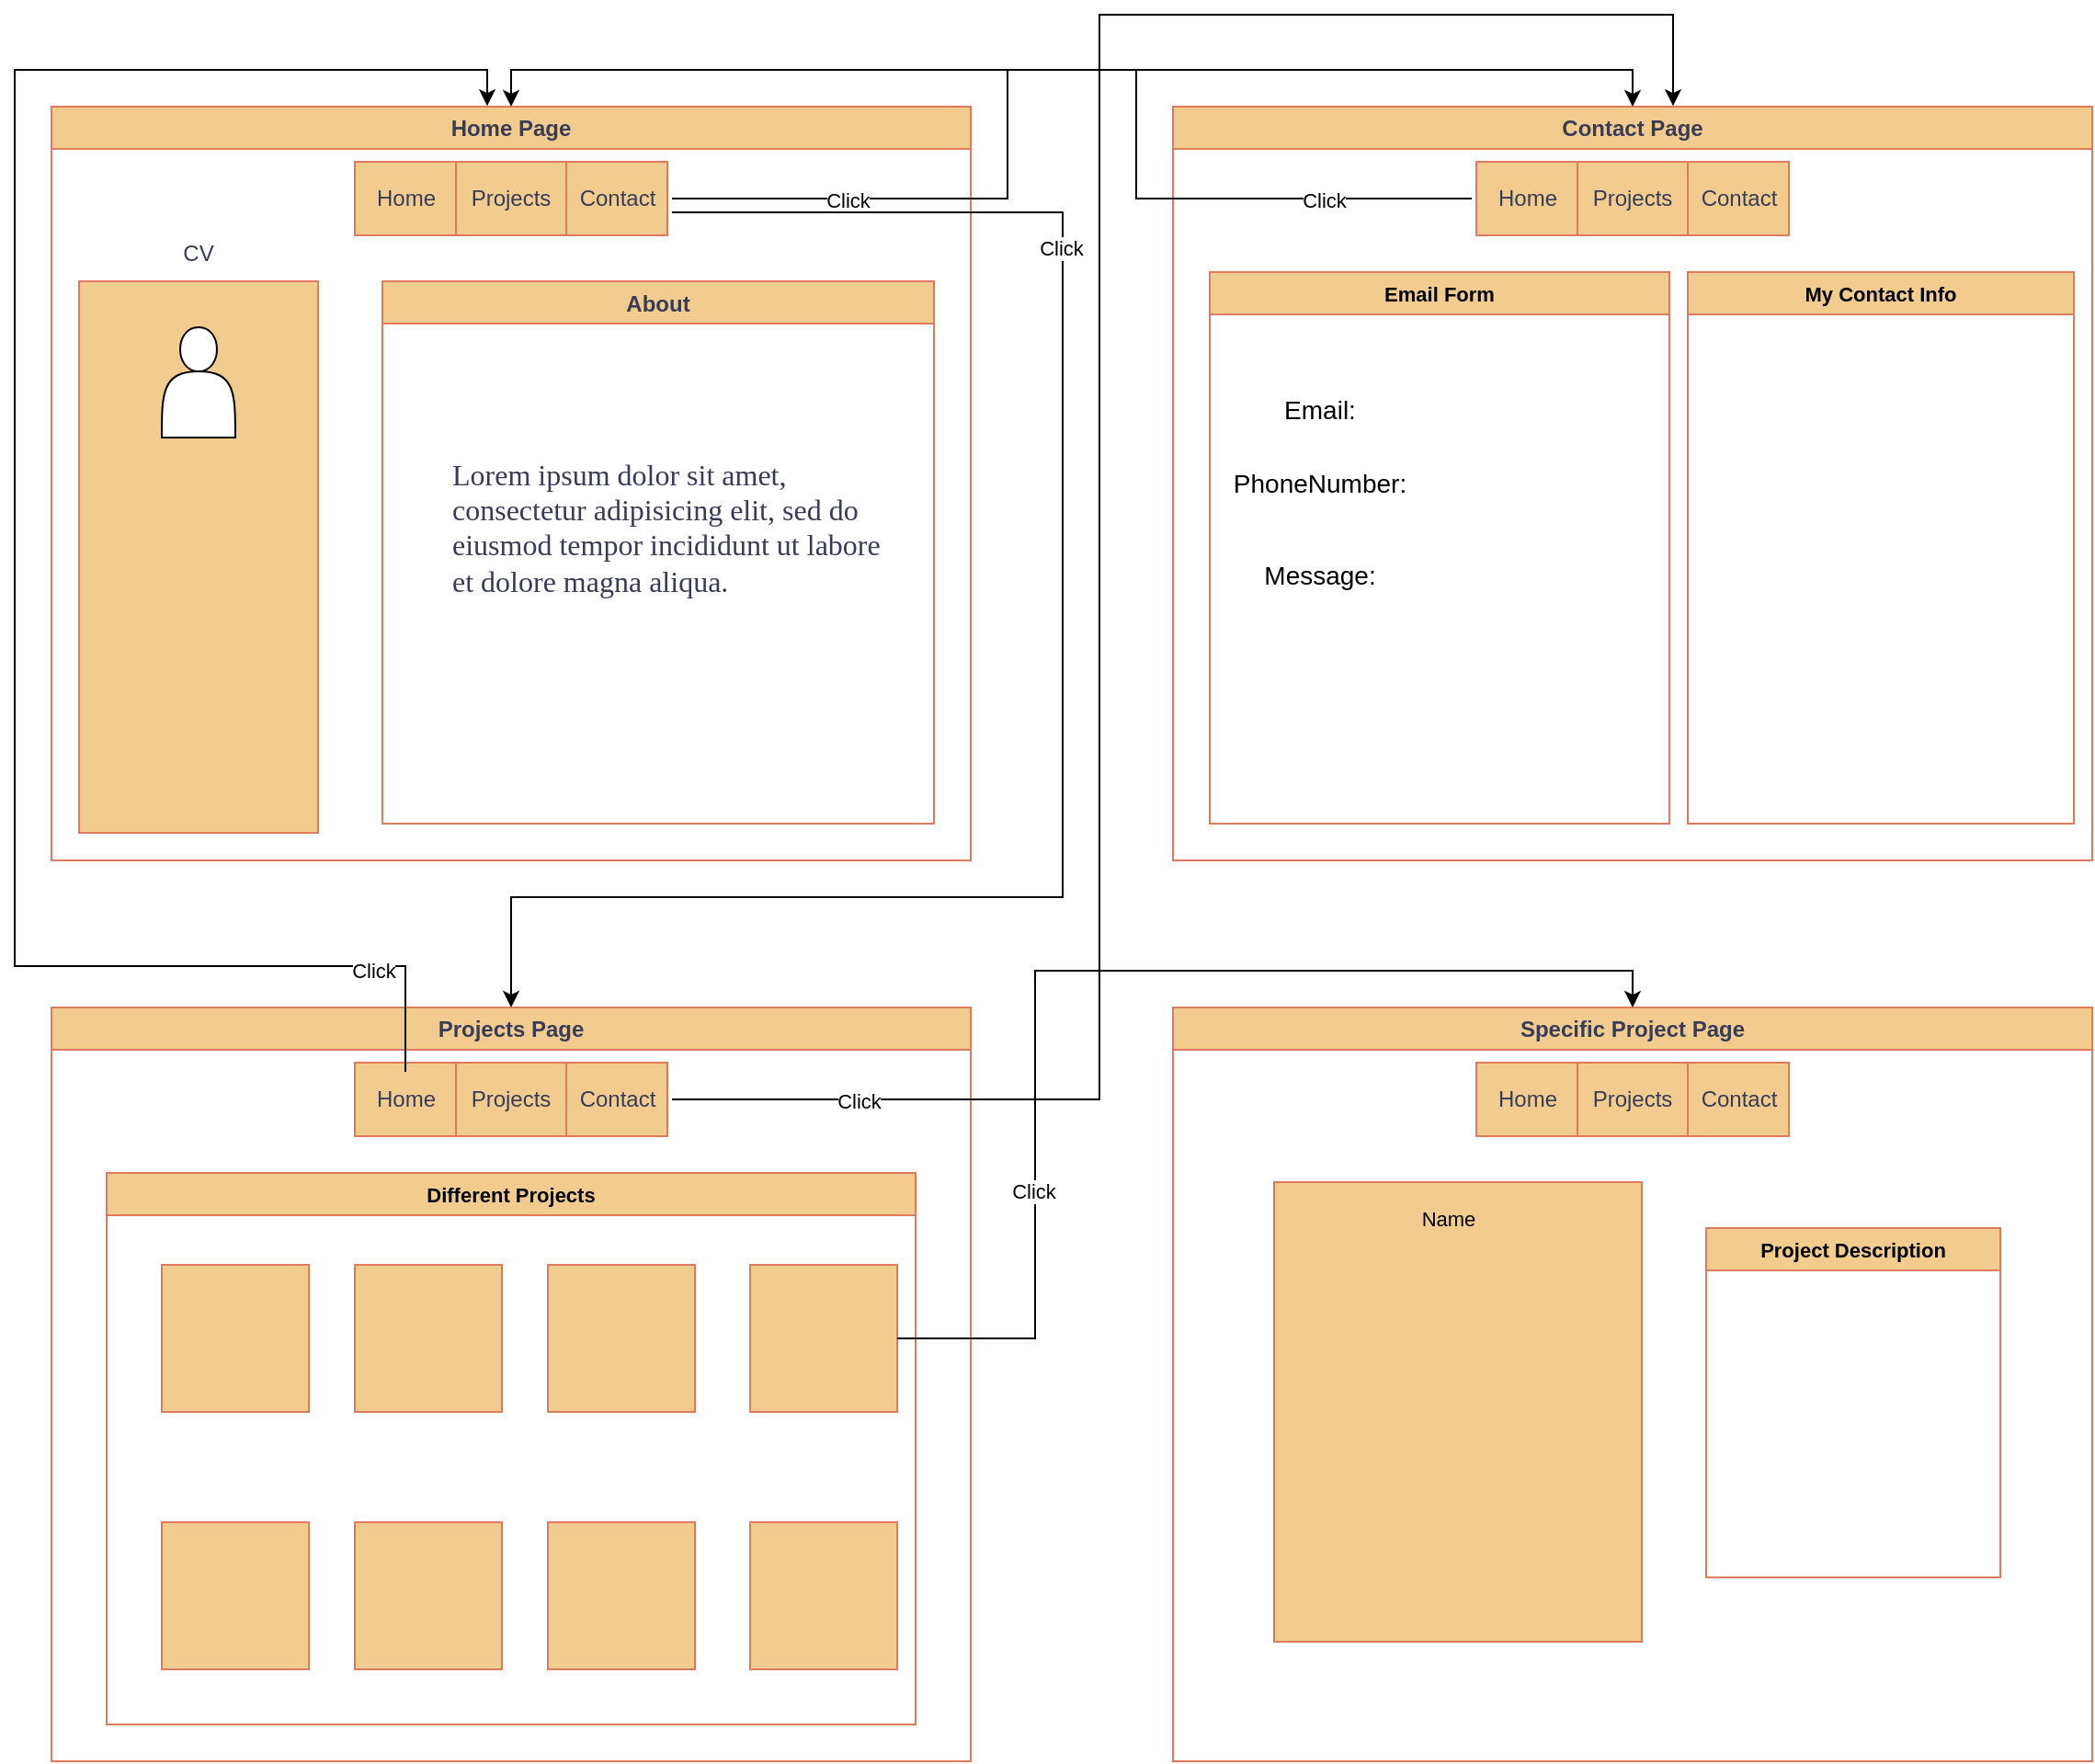 <mxfile version="21.8.0" type="onedrive">
  <diagram name="Sida-1" id="i2X3AONjAu71qA7WWbAD">
    <mxGraphModel grid="1" page="1" gridSize="10" guides="1" tooltips="1" connect="1" arrows="1" fold="1" pageScale="1" pageWidth="2339" pageHeight="3300" math="0" shadow="0">
      <root>
        <mxCell id="0" />
        <mxCell id="1" parent="0" />
        <mxCell id="VJxlPsrF5Fj8K6nHo9k7-1" value="Home Page" style="swimlane;whiteSpace=wrap;html=1;fillColor=#F2CC8F;strokeColor=#E07A5F;swimlaneFillColor=default;labelBorderColor=none;labelBackgroundColor=none;fontColor=#393C56;" vertex="1" parent="1">
          <mxGeometry x="240" y="200" width="500" height="410" as="geometry" />
        </mxCell>
        <mxCell id="VJxlPsrF5Fj8K6nHo9k7-4" value="" style="rounded=0;whiteSpace=wrap;html=1;fillColor=#F2CC8F;strokeColor=#E07A5F;glass=0;labelBackgroundColor=none;fontColor=#393C56;" vertex="1" parent="VJxlPsrF5Fj8K6nHo9k7-1">
          <mxGeometry x="165" y="30" width="170" height="40" as="geometry" />
        </mxCell>
        <mxCell id="VJxlPsrF5Fj8K6nHo9k7-5" value="" style="rounded=0;whiteSpace=wrap;html=1;labelBackgroundColor=none;fillColor=#F2CC8F;strokeColor=#E07A5F;fontColor=#393C56;" vertex="1" parent="VJxlPsrF5Fj8K6nHo9k7-1">
          <mxGeometry x="165" y="30" width="55" height="40" as="geometry" />
        </mxCell>
        <mxCell id="VJxlPsrF5Fj8K6nHo9k7-6" value="" style="rounded=0;whiteSpace=wrap;html=1;labelBackgroundColor=none;fillColor=#F2CC8F;strokeColor=#E07A5F;fontColor=#393C56;" vertex="1" parent="VJxlPsrF5Fj8K6nHo9k7-1">
          <mxGeometry x="220" y="30" width="60" height="40" as="geometry" />
        </mxCell>
        <mxCell id="VJxlPsrF5Fj8K6nHo9k7-7" value="" style="rounded=0;whiteSpace=wrap;html=1;labelBackgroundColor=none;fillColor=#F2CC8F;strokeColor=#E07A5F;fontColor=#393C56;" vertex="1" parent="VJxlPsrF5Fj8K6nHo9k7-1">
          <mxGeometry x="280" y="30" width="55" height="40" as="geometry" />
        </mxCell>
        <mxCell id="VJxlPsrF5Fj8K6nHo9k7-8" value="Home" style="text;html=1;strokeColor=none;fillColor=none;align=center;verticalAlign=middle;whiteSpace=wrap;rounded=0;labelBackgroundColor=none;fontColor=#393C56;" vertex="1" parent="VJxlPsrF5Fj8K6nHo9k7-1">
          <mxGeometry x="162.5" y="35" width="60" height="30" as="geometry" />
        </mxCell>
        <mxCell id="VJxlPsrF5Fj8K6nHo9k7-9" value="Projects" style="text;html=1;strokeColor=none;fillColor=none;align=center;verticalAlign=middle;whiteSpace=wrap;rounded=0;labelBackgroundColor=none;fontColor=#393C56;" vertex="1" parent="VJxlPsrF5Fj8K6nHo9k7-1">
          <mxGeometry x="220" y="35" width="60" height="30" as="geometry" />
        </mxCell>
        <mxCell id="VJxlPsrF5Fj8K6nHo9k7-10" value="Contact" style="text;html=1;strokeColor=none;fillColor=none;align=center;verticalAlign=middle;whiteSpace=wrap;rounded=0;labelBackgroundColor=none;fontColor=#393C56;" vertex="1" parent="VJxlPsrF5Fj8K6nHo9k7-1">
          <mxGeometry x="277.5" y="35" width="60" height="30" as="geometry" />
        </mxCell>
        <mxCell id="VJxlPsrF5Fj8K6nHo9k7-36" value="" style="rounded=0;whiteSpace=wrap;html=1;rotation=90;fillColor=#F2CC8F;strokeColor=#E07A5F;labelBackgroundColor=none;fontColor=#393C56;" vertex="1" parent="VJxlPsrF5Fj8K6nHo9k7-1">
          <mxGeometry x="-70" y="180" width="300" height="130" as="geometry" />
        </mxCell>
        <mxCell id="VJxlPsrF5Fj8K6nHo9k7-37" value="CV" style="text;html=1;strokeColor=none;fillColor=none;align=center;verticalAlign=middle;whiteSpace=wrap;rounded=0;labelBackgroundColor=none;fontColor=#393C56;" vertex="1" parent="VJxlPsrF5Fj8K6nHo9k7-1">
          <mxGeometry x="50" y="65" width="60" height="30" as="geometry" />
        </mxCell>
        <mxCell id="VJxlPsrF5Fj8K6nHo9k7-38" value="" style="shape=actor;whiteSpace=wrap;html=1;labelBackgroundColor=none;" vertex="1" parent="VJxlPsrF5Fj8K6nHo9k7-1">
          <mxGeometry x="60" y="120" width="40" height="60" as="geometry" />
        </mxCell>
        <mxCell id="VJxlPsrF5Fj8K6nHo9k7-39" value="About" style="swimlane;fillColor=#F2CC8F;strokeColor=#E07A5F;labelBackgroundColor=none;fontColor=#393C56;" vertex="1" parent="VJxlPsrF5Fj8K6nHo9k7-1">
          <mxGeometry x="180" y="95" width="300" height="295" as="geometry" />
        </mxCell>
        <mxCell id="VJxlPsrF5Fj8K6nHo9k7-40" value="&lt;h1&gt;&lt;font face=&quot;Times New Roman&quot; style=&quot;font-size: 14px;&quot;&gt;&lt;br&gt;&lt;/font&gt;&lt;/h1&gt;&lt;p&gt;&lt;font face=&quot;Times New Roman&quot; size=&quot;3&quot;&gt;Lorem ipsum dolor sit amet, consectetur adipisicing elit, sed do eiusmod tempor incididunt ut labore et dolore magna aliqua.&lt;/font&gt;&lt;/p&gt;" style="text;html=1;strokeColor=none;fillColor=none;spacing=5;spacingTop=-20;whiteSpace=wrap;overflow=hidden;rounded=0;labelBackgroundColor=none;fontColor=#393C56;" vertex="1" parent="VJxlPsrF5Fj8K6nHo9k7-39">
          <mxGeometry x="32.5" y="45" width="247.5" height="225" as="geometry" />
        </mxCell>
        <mxCell id="VJxlPsrF5Fj8K6nHo9k7-11" value="Contact Page" style="swimlane;whiteSpace=wrap;html=1;fillColor=#F2CC8F;strokeColor=#E07A5F;swimlaneFillColor=default;labelBorderColor=none;startSize=23;labelBackgroundColor=none;fontColor=#393C56;" vertex="1" parent="1">
          <mxGeometry x="850" y="200" width="500" height="410" as="geometry" />
        </mxCell>
        <mxCell id="VJxlPsrF5Fj8K6nHo9k7-12" value="" style="rounded=0;whiteSpace=wrap;html=1;fillColor=#F2CC8F;strokeColor=#E07A5F;glass=0;labelBackgroundColor=none;fontColor=#393C56;" vertex="1" parent="VJxlPsrF5Fj8K6nHo9k7-11">
          <mxGeometry x="165" y="30" width="170" height="40" as="geometry" />
        </mxCell>
        <mxCell id="VJxlPsrF5Fj8K6nHo9k7-13" value="" style="rounded=0;whiteSpace=wrap;html=1;labelBackgroundColor=none;fillColor=#F2CC8F;strokeColor=#E07A5F;fontColor=#393C56;" vertex="1" parent="VJxlPsrF5Fj8K6nHo9k7-11">
          <mxGeometry x="165" y="30" width="55" height="40" as="geometry" />
        </mxCell>
        <mxCell id="VJxlPsrF5Fj8K6nHo9k7-14" value="" style="rounded=0;whiteSpace=wrap;html=1;labelBackgroundColor=none;fillColor=#F2CC8F;strokeColor=#E07A5F;fontColor=#393C56;" vertex="1" parent="VJxlPsrF5Fj8K6nHo9k7-11">
          <mxGeometry x="220" y="30" width="60" height="40" as="geometry" />
        </mxCell>
        <mxCell id="VJxlPsrF5Fj8K6nHo9k7-15" value="" style="rounded=0;whiteSpace=wrap;html=1;labelBackgroundColor=none;fillColor=#F2CC8F;strokeColor=#E07A5F;fontColor=#393C56;" vertex="1" parent="VJxlPsrF5Fj8K6nHo9k7-11">
          <mxGeometry x="280" y="30" width="55" height="40" as="geometry" />
        </mxCell>
        <mxCell id="VJxlPsrF5Fj8K6nHo9k7-16" value="Home" style="text;html=1;strokeColor=none;fillColor=none;align=center;verticalAlign=middle;whiteSpace=wrap;rounded=0;labelBackgroundColor=none;fontColor=#393C56;" vertex="1" parent="VJxlPsrF5Fj8K6nHo9k7-11">
          <mxGeometry x="162.5" y="35" width="60" height="30" as="geometry" />
        </mxCell>
        <mxCell id="VJxlPsrF5Fj8K6nHo9k7-17" value="Projects" style="text;html=1;strokeColor=none;fillColor=none;align=center;verticalAlign=middle;whiteSpace=wrap;rounded=0;labelBackgroundColor=none;fontColor=#393C56;" vertex="1" parent="VJxlPsrF5Fj8K6nHo9k7-11">
          <mxGeometry x="220" y="35" width="60" height="30" as="geometry" />
        </mxCell>
        <mxCell id="VJxlPsrF5Fj8K6nHo9k7-18" value="Contact" style="text;html=1;strokeColor=none;fillColor=none;align=center;verticalAlign=middle;whiteSpace=wrap;rounded=0;labelBackgroundColor=none;fontColor=#393C56;" vertex="1" parent="VJxlPsrF5Fj8K6nHo9k7-11">
          <mxGeometry x="277.5" y="35" width="60" height="30" as="geometry" />
        </mxCell>
        <mxCell id="VJxlPsrF5Fj8K6nHo9k7-46" value="Email Form" style="swimlane;whiteSpace=wrap;html=1;strokeColor=#E07A5F;fontFamily=Helvetica;fontSize=11;fontColor=default;fillColor=#F2CC8F;" vertex="1" parent="VJxlPsrF5Fj8K6nHo9k7-11">
          <mxGeometry x="20" y="90" width="250" height="300" as="geometry" />
        </mxCell>
        <mxCell id="VJxlPsrF5Fj8K6nHo9k7-47" value="&lt;font style=&quot;font-size: 14px;&quot;&gt;Email:&lt;/font&gt;" style="text;html=1;strokeColor=none;fillColor=none;align=center;verticalAlign=middle;whiteSpace=wrap;rounded=0;fontSize=11;fontFamily=Helvetica;fontColor=default;" vertex="1" parent="VJxlPsrF5Fj8K6nHo9k7-46">
          <mxGeometry x="30" y="60" width="60" height="30" as="geometry" />
        </mxCell>
        <mxCell id="VJxlPsrF5Fj8K6nHo9k7-48" value="&lt;font style=&quot;font-size: 14px;&quot;&gt;PhoneNumber:&lt;/font&gt;" style="text;html=1;strokeColor=none;fillColor=none;align=center;verticalAlign=middle;whiteSpace=wrap;rounded=0;fontSize=11;fontFamily=Helvetica;fontColor=default;" vertex="1" parent="VJxlPsrF5Fj8K6nHo9k7-46">
          <mxGeometry x="30" y="100" width="60" height="30" as="geometry" />
        </mxCell>
        <mxCell id="VJxlPsrF5Fj8K6nHo9k7-49" value="&lt;font style=&quot;font-size: 14px;&quot;&gt;Message:&lt;/font&gt;" style="text;html=1;strokeColor=none;fillColor=none;align=center;verticalAlign=middle;whiteSpace=wrap;rounded=0;fontSize=11;fontFamily=Helvetica;fontColor=default;" vertex="1" parent="VJxlPsrF5Fj8K6nHo9k7-46">
          <mxGeometry x="30" y="150" width="60" height="30" as="geometry" />
        </mxCell>
        <mxCell id="VJxlPsrF5Fj8K6nHo9k7-50" value="My Contact Info" style="swimlane;whiteSpace=wrap;html=1;strokeColor=#E07A5F;fontFamily=Helvetica;fontSize=11;fontColor=default;fillColor=#F2CC8F;" vertex="1" parent="VJxlPsrF5Fj8K6nHo9k7-11">
          <mxGeometry x="280" y="90" width="210" height="300" as="geometry" />
        </mxCell>
        <mxCell id="VJxlPsrF5Fj8K6nHo9k7-19" value="Specific Project Page" style="swimlane;whiteSpace=wrap;html=1;fillColor=#F2CC8F;strokeColor=#E07A5F;swimlaneFillColor=default;labelBorderColor=none;labelBackgroundColor=none;fontColor=#393C56;" vertex="1" parent="1">
          <mxGeometry x="850" y="690" width="500" height="410" as="geometry" />
        </mxCell>
        <mxCell id="VJxlPsrF5Fj8K6nHo9k7-20" value="" style="rounded=0;whiteSpace=wrap;html=1;fillColor=#F2CC8F;strokeColor=#E07A5F;glass=0;labelBackgroundColor=none;fontColor=#393C56;" vertex="1" parent="VJxlPsrF5Fj8K6nHo9k7-19">
          <mxGeometry x="165" y="30" width="170" height="40" as="geometry" />
        </mxCell>
        <mxCell id="VJxlPsrF5Fj8K6nHo9k7-21" value="" style="rounded=0;whiteSpace=wrap;html=1;labelBackgroundColor=none;fillColor=#F2CC8F;strokeColor=#E07A5F;fontColor=#393C56;" vertex="1" parent="VJxlPsrF5Fj8K6nHo9k7-19">
          <mxGeometry x="165" y="30" width="55" height="40" as="geometry" />
        </mxCell>
        <mxCell id="VJxlPsrF5Fj8K6nHo9k7-22" value="" style="rounded=0;whiteSpace=wrap;html=1;labelBackgroundColor=none;fillColor=#F2CC8F;strokeColor=#E07A5F;fontColor=#393C56;" vertex="1" parent="VJxlPsrF5Fj8K6nHo9k7-19">
          <mxGeometry x="220" y="30" width="60" height="40" as="geometry" />
        </mxCell>
        <mxCell id="VJxlPsrF5Fj8K6nHo9k7-23" value="" style="rounded=0;whiteSpace=wrap;html=1;labelBackgroundColor=none;fillColor=#F2CC8F;strokeColor=#E07A5F;fontColor=#393C56;" vertex="1" parent="VJxlPsrF5Fj8K6nHo9k7-19">
          <mxGeometry x="280" y="30" width="55" height="40" as="geometry" />
        </mxCell>
        <mxCell id="VJxlPsrF5Fj8K6nHo9k7-24" value="Home" style="text;html=1;strokeColor=none;fillColor=none;align=center;verticalAlign=middle;whiteSpace=wrap;rounded=0;labelBackgroundColor=none;fontColor=#393C56;" vertex="1" parent="VJxlPsrF5Fj8K6nHo9k7-19">
          <mxGeometry x="162.5" y="35" width="60" height="30" as="geometry" />
        </mxCell>
        <mxCell id="VJxlPsrF5Fj8K6nHo9k7-25" value="Projects" style="text;html=1;strokeColor=none;fillColor=none;align=center;verticalAlign=middle;whiteSpace=wrap;rounded=0;labelBackgroundColor=none;fontColor=#393C56;" vertex="1" parent="VJxlPsrF5Fj8K6nHo9k7-19">
          <mxGeometry x="220" y="35" width="60" height="30" as="geometry" />
        </mxCell>
        <mxCell id="VJxlPsrF5Fj8K6nHo9k7-26" value="Contact" style="text;html=1;strokeColor=none;fillColor=none;align=center;verticalAlign=middle;whiteSpace=wrap;rounded=0;labelBackgroundColor=none;fontColor=#393C56;" vertex="1" parent="VJxlPsrF5Fj8K6nHo9k7-19">
          <mxGeometry x="277.5" y="35" width="60" height="30" as="geometry" />
        </mxCell>
        <mxCell id="VJxlPsrF5Fj8K6nHo9k7-76" value="Project Description" style="swimlane;whiteSpace=wrap;html=1;strokeColor=#E07A5F;fontFamily=Helvetica;fontSize=11;fontColor=default;fillColor=#F2CC8F;" vertex="1" parent="VJxlPsrF5Fj8K6nHo9k7-19">
          <mxGeometry x="290" y="120" width="160" height="190" as="geometry" />
        </mxCell>
        <mxCell id="VJxlPsrF5Fj8K6nHo9k7-77" value="" style="rounded=0;whiteSpace=wrap;html=1;strokeColor=#E07A5F;fontFamily=Helvetica;fontSize=11;fontColor=default;fillColor=#F2CC8F;rotation=90;" vertex="1" parent="VJxlPsrF5Fj8K6nHo9k7-19">
          <mxGeometry x="30" y="120" width="250" height="200" as="geometry" />
        </mxCell>
        <mxCell id="VJxlPsrF5Fj8K6nHo9k7-78" value="Name" style="text;html=1;strokeColor=none;fillColor=none;align=center;verticalAlign=middle;whiteSpace=wrap;rounded=0;fontSize=11;fontFamily=Helvetica;fontColor=default;" vertex="1" parent="VJxlPsrF5Fj8K6nHo9k7-19">
          <mxGeometry x="120" y="100" width="60" height="30" as="geometry" />
        </mxCell>
        <mxCell id="VJxlPsrF5Fj8K6nHo9k7-27" value="Projects Page" style="swimlane;whiteSpace=wrap;html=1;fillColor=#F2CC8F;strokeColor=#E07A5F;swimlaneFillColor=default;labelBorderColor=none;labelBackgroundColor=none;fontColor=#393C56;" vertex="1" parent="1">
          <mxGeometry x="240" y="690" width="500" height="410" as="geometry" />
        </mxCell>
        <mxCell id="VJxlPsrF5Fj8K6nHo9k7-28" value="" style="rounded=0;whiteSpace=wrap;html=1;fillColor=#F2CC8F;strokeColor=#E07A5F;glass=0;labelBackgroundColor=none;fontColor=#393C56;" vertex="1" parent="VJxlPsrF5Fj8K6nHo9k7-27">
          <mxGeometry x="165" y="30" width="170" height="40" as="geometry" />
        </mxCell>
        <mxCell id="VJxlPsrF5Fj8K6nHo9k7-29" value="" style="rounded=0;whiteSpace=wrap;html=1;labelBackgroundColor=none;fillColor=#F2CC8F;strokeColor=#E07A5F;fontColor=#393C56;" vertex="1" parent="VJxlPsrF5Fj8K6nHo9k7-27">
          <mxGeometry x="165" y="30" width="55" height="40" as="geometry" />
        </mxCell>
        <mxCell id="VJxlPsrF5Fj8K6nHo9k7-30" value="" style="rounded=0;whiteSpace=wrap;html=1;labelBackgroundColor=none;fillColor=#F2CC8F;strokeColor=#E07A5F;fontColor=#393C56;" vertex="1" parent="VJxlPsrF5Fj8K6nHo9k7-27">
          <mxGeometry x="220" y="30" width="60" height="40" as="geometry" />
        </mxCell>
        <mxCell id="VJxlPsrF5Fj8K6nHo9k7-31" value="" style="rounded=0;whiteSpace=wrap;html=1;labelBackgroundColor=none;fillColor=#F2CC8F;strokeColor=#E07A5F;fontColor=#393C56;" vertex="1" parent="VJxlPsrF5Fj8K6nHo9k7-27">
          <mxGeometry x="280" y="30" width="55" height="40" as="geometry" />
        </mxCell>
        <mxCell id="VJxlPsrF5Fj8K6nHo9k7-32" value="Home" style="text;html=1;strokeColor=none;fillColor=none;align=center;verticalAlign=middle;whiteSpace=wrap;rounded=0;labelBackgroundColor=none;fontColor=#393C56;" vertex="1" parent="VJxlPsrF5Fj8K6nHo9k7-27">
          <mxGeometry x="162.5" y="35" width="60" height="30" as="geometry" />
        </mxCell>
        <mxCell id="VJxlPsrF5Fj8K6nHo9k7-33" value="Projects" style="text;html=1;strokeColor=none;fillColor=none;align=center;verticalAlign=middle;whiteSpace=wrap;rounded=0;labelBackgroundColor=none;fontColor=#393C56;" vertex="1" parent="VJxlPsrF5Fj8K6nHo9k7-27">
          <mxGeometry x="220" y="35" width="60" height="30" as="geometry" />
        </mxCell>
        <mxCell id="VJxlPsrF5Fj8K6nHo9k7-34" value="Contact" style="text;html=1;strokeColor=none;fillColor=none;align=center;verticalAlign=middle;whiteSpace=wrap;rounded=0;labelBackgroundColor=none;fontColor=#393C56;" vertex="1" parent="VJxlPsrF5Fj8K6nHo9k7-27">
          <mxGeometry x="277.5" y="35" width="60" height="30" as="geometry" />
        </mxCell>
        <mxCell id="VJxlPsrF5Fj8K6nHo9k7-55" value="Different Projects" style="swimlane;whiteSpace=wrap;html=1;strokeColor=#E07A5F;fontFamily=Helvetica;fontSize=11;fontColor=default;fillColor=#F2CC8F;" vertex="1" parent="VJxlPsrF5Fj8K6nHo9k7-27">
          <mxGeometry x="30" y="90" width="440" height="300" as="geometry" />
        </mxCell>
        <mxCell id="VJxlPsrF5Fj8K6nHo9k7-56" value="" style="whiteSpace=wrap;html=1;aspect=fixed;strokeColor=#E07A5F;fontFamily=Helvetica;fontSize=11;fontColor=default;fillColor=#F2CC8F;" vertex="1" parent="VJxlPsrF5Fj8K6nHo9k7-55">
          <mxGeometry x="30" y="50" width="80" height="80" as="geometry" />
        </mxCell>
        <mxCell id="VJxlPsrF5Fj8K6nHo9k7-57" value="" style="whiteSpace=wrap;html=1;aspect=fixed;strokeColor=#E07A5F;fontFamily=Helvetica;fontSize=11;fontColor=default;fillColor=#F2CC8F;" vertex="1" parent="VJxlPsrF5Fj8K6nHo9k7-55">
          <mxGeometry x="135" y="50" width="80" height="80" as="geometry" />
        </mxCell>
        <mxCell id="VJxlPsrF5Fj8K6nHo9k7-59" value="" style="whiteSpace=wrap;html=1;aspect=fixed;strokeColor=#E07A5F;fontFamily=Helvetica;fontSize=11;fontColor=default;fillColor=#F2CC8F;" vertex="1" parent="VJxlPsrF5Fj8K6nHo9k7-55">
          <mxGeometry x="240" y="50" width="80" height="80" as="geometry" />
        </mxCell>
        <mxCell id="VJxlPsrF5Fj8K6nHo9k7-60" value="" style="whiteSpace=wrap;html=1;aspect=fixed;strokeColor=#E07A5F;fontFamily=Helvetica;fontSize=11;fontColor=default;fillColor=#F2CC8F;" vertex="1" parent="VJxlPsrF5Fj8K6nHo9k7-55">
          <mxGeometry x="350" y="50" width="80" height="80" as="geometry" />
        </mxCell>
        <mxCell id="VJxlPsrF5Fj8K6nHo9k7-61" value="" style="whiteSpace=wrap;html=1;aspect=fixed;strokeColor=#E07A5F;fontFamily=Helvetica;fontSize=11;fontColor=default;fillColor=#F2CC8F;" vertex="1" parent="VJxlPsrF5Fj8K6nHo9k7-55">
          <mxGeometry x="30" y="190" width="80" height="80" as="geometry" />
        </mxCell>
        <mxCell id="VJxlPsrF5Fj8K6nHo9k7-62" value="" style="whiteSpace=wrap;html=1;aspect=fixed;strokeColor=#E07A5F;fontFamily=Helvetica;fontSize=11;fontColor=default;fillColor=#F2CC8F;" vertex="1" parent="VJxlPsrF5Fj8K6nHo9k7-55">
          <mxGeometry x="135" y="190" width="80" height="80" as="geometry" />
        </mxCell>
        <mxCell id="VJxlPsrF5Fj8K6nHo9k7-63" value="" style="whiteSpace=wrap;html=1;aspect=fixed;strokeColor=#E07A5F;fontFamily=Helvetica;fontSize=11;fontColor=default;fillColor=#F2CC8F;" vertex="1" parent="VJxlPsrF5Fj8K6nHo9k7-55">
          <mxGeometry x="240" y="190" width="80" height="80" as="geometry" />
        </mxCell>
        <mxCell id="VJxlPsrF5Fj8K6nHo9k7-64" value="" style="whiteSpace=wrap;html=1;aspect=fixed;strokeColor=#E07A5F;fontFamily=Helvetica;fontSize=11;fontColor=default;fillColor=#F2CC8F;" vertex="1" parent="VJxlPsrF5Fj8K6nHo9k7-55">
          <mxGeometry x="350" y="190" width="80" height="80" as="geometry" />
        </mxCell>
        <mxCell id="VJxlPsrF5Fj8K6nHo9k7-41" style="edgeStyle=orthogonalEdgeStyle;rounded=0;orthogonalLoop=1;jettySize=auto;html=1;entryX=0.5;entryY=0;entryDx=0;entryDy=0;labelBackgroundColor=none;fontColor=default;" edge="1" parent="1" source="VJxlPsrF5Fj8K6nHo9k7-10" target="VJxlPsrF5Fj8K6nHo9k7-11">
          <mxGeometry relative="1" as="geometry">
            <Array as="points">
              <mxPoint x="760" y="250" />
              <mxPoint x="760" y="180" />
              <mxPoint x="1100" y="180" />
            </Array>
          </mxGeometry>
        </mxCell>
        <mxCell id="VJxlPsrF5Fj8K6nHo9k7-43" value="Click" style="edgeLabel;html=1;align=center;verticalAlign=middle;resizable=0;points=[];fontSize=11;fontFamily=Helvetica;fontColor=default;" connectable="0" vertex="1" parent="VJxlPsrF5Fj8K6nHo9k7-41">
          <mxGeometry x="-0.687" y="-1" relative="1" as="geometry">
            <mxPoint x="-1" as="offset" />
          </mxGeometry>
        </mxCell>
        <mxCell id="VJxlPsrF5Fj8K6nHo9k7-42" style="edgeStyle=orthogonalEdgeStyle;shape=connector;rounded=0;orthogonalLoop=1;jettySize=auto;html=1;entryX=0.5;entryY=0;entryDx=0;entryDy=0;labelBackgroundColor=none;strokeColor=default;align=center;verticalAlign=middle;fontFamily=Helvetica;fontSize=11;fontColor=default;endArrow=classic;" edge="1" parent="1" source="VJxlPsrF5Fj8K6nHo9k7-16" target="VJxlPsrF5Fj8K6nHo9k7-1">
          <mxGeometry relative="1" as="geometry">
            <Array as="points">
              <mxPoint x="830" y="250" />
              <mxPoint x="830" y="180" />
              <mxPoint x="490" y="180" />
            </Array>
          </mxGeometry>
        </mxCell>
        <mxCell id="VJxlPsrF5Fj8K6nHo9k7-45" value="Click" style="edgeLabel;html=1;align=center;verticalAlign=middle;resizable=0;points=[];fontSize=11;fontFamily=Helvetica;fontColor=default;" connectable="0" vertex="1" parent="VJxlPsrF5Fj8K6nHo9k7-42">
          <mxGeometry x="-0.741" y="1" relative="1" as="geometry">
            <mxPoint x="-1" as="offset" />
          </mxGeometry>
        </mxCell>
        <mxCell id="VJxlPsrF5Fj8K6nHo9k7-53" style="edgeStyle=orthogonalEdgeStyle;shape=connector;rounded=0;orthogonalLoop=1;jettySize=auto;html=1;exitX=1;exitY=0.75;exitDx=0;exitDy=0;entryX=0.5;entryY=0;entryDx=0;entryDy=0;labelBackgroundColor=none;strokeColor=default;align=center;verticalAlign=middle;fontFamily=Helvetica;fontSize=11;fontColor=default;endArrow=classic;" edge="1" parent="1" source="VJxlPsrF5Fj8K6nHo9k7-10" target="VJxlPsrF5Fj8K6nHo9k7-27">
          <mxGeometry relative="1" as="geometry">
            <Array as="points">
              <mxPoint x="790" y="257" />
              <mxPoint x="790" y="630" />
              <mxPoint x="490" y="630" />
            </Array>
          </mxGeometry>
        </mxCell>
        <mxCell id="VJxlPsrF5Fj8K6nHo9k7-54" value="Click" style="edgeLabel;html=1;align=center;verticalAlign=middle;resizable=0;points=[];fontSize=11;fontFamily=Helvetica;fontColor=default;" connectable="0" vertex="1" parent="VJxlPsrF5Fj8K6nHo9k7-53">
          <mxGeometry x="-0.509" y="-1" relative="1" as="geometry">
            <mxPoint as="offset" />
          </mxGeometry>
        </mxCell>
        <mxCell id="VJxlPsrF5Fj8K6nHo9k7-65" style="edgeStyle=orthogonalEdgeStyle;shape=connector;rounded=0;orthogonalLoop=1;jettySize=auto;html=1;entryX=0.474;entryY=-0.001;entryDx=0;entryDy=0;entryPerimeter=0;labelBackgroundColor=none;strokeColor=default;align=center;verticalAlign=middle;fontFamily=Helvetica;fontSize=11;fontColor=default;endArrow=classic;" edge="1" parent="1" source="VJxlPsrF5Fj8K6nHo9k7-32" target="VJxlPsrF5Fj8K6nHo9k7-1">
          <mxGeometry relative="1" as="geometry" />
        </mxCell>
        <mxCell id="VJxlPsrF5Fj8K6nHo9k7-67" value="Click" style="edgeLabel;html=1;align=center;verticalAlign=middle;resizable=0;points=[];fontSize=11;fontFamily=Helvetica;fontColor=default;" connectable="0" vertex="1" parent="VJxlPsrF5Fj8K6nHo9k7-65">
          <mxGeometry x="-0.856" y="2" relative="1" as="geometry">
            <mxPoint x="-1" as="offset" />
          </mxGeometry>
        </mxCell>
        <mxCell id="VJxlPsrF5Fj8K6nHo9k7-68" style="edgeStyle=orthogonalEdgeStyle;shape=connector;rounded=0;orthogonalLoop=1;jettySize=auto;html=1;exitX=1;exitY=0.5;exitDx=0;exitDy=0;entryX=0.5;entryY=0;entryDx=0;entryDy=0;labelBackgroundColor=none;strokeColor=default;align=center;verticalAlign=middle;fontFamily=Helvetica;fontSize=11;fontColor=default;endArrow=classic;" edge="1" parent="1" source="VJxlPsrF5Fj8K6nHo9k7-60" target="VJxlPsrF5Fj8K6nHo9k7-19">
          <mxGeometry relative="1" as="geometry" />
        </mxCell>
        <mxCell id="VJxlPsrF5Fj8K6nHo9k7-69" value="Click" style="edgeLabel;html=1;align=center;verticalAlign=middle;resizable=0;points=[];fontSize=11;fontFamily=Helvetica;fontColor=default;" connectable="0" vertex="1" parent="VJxlPsrF5Fj8K6nHo9k7-68">
          <mxGeometry x="-0.502" relative="1" as="geometry">
            <mxPoint x="-1" y="-1" as="offset" />
          </mxGeometry>
        </mxCell>
        <mxCell id="VJxlPsrF5Fj8K6nHo9k7-70" style="edgeStyle=orthogonalEdgeStyle;shape=connector;rounded=0;orthogonalLoop=1;jettySize=auto;html=1;entryX=0.544;entryY=-0.001;entryDx=0;entryDy=0;entryPerimeter=0;labelBackgroundColor=none;strokeColor=default;align=center;verticalAlign=middle;fontFamily=Helvetica;fontSize=11;fontColor=default;endArrow=classic;" edge="1" parent="1" source="VJxlPsrF5Fj8K6nHo9k7-34" target="VJxlPsrF5Fj8K6nHo9k7-11">
          <mxGeometry relative="1" as="geometry">
            <Array as="points">
              <mxPoint x="810" y="740" />
              <mxPoint x="810" y="150" />
              <mxPoint x="1122" y="150" />
            </Array>
          </mxGeometry>
        </mxCell>
        <mxCell id="VJxlPsrF5Fj8K6nHo9k7-71" value="Click" style="edgeLabel;html=1;align=center;verticalAlign=middle;resizable=0;points=[];fontSize=11;fontFamily=Helvetica;fontColor=default;" connectable="0" vertex="1" parent="VJxlPsrF5Fj8K6nHo9k7-70">
          <mxGeometry x="-0.828" y="-1" relative="1" as="geometry">
            <mxPoint x="-1" as="offset" />
          </mxGeometry>
        </mxCell>
      </root>
    </mxGraphModel>
  </diagram>
</mxfile>
